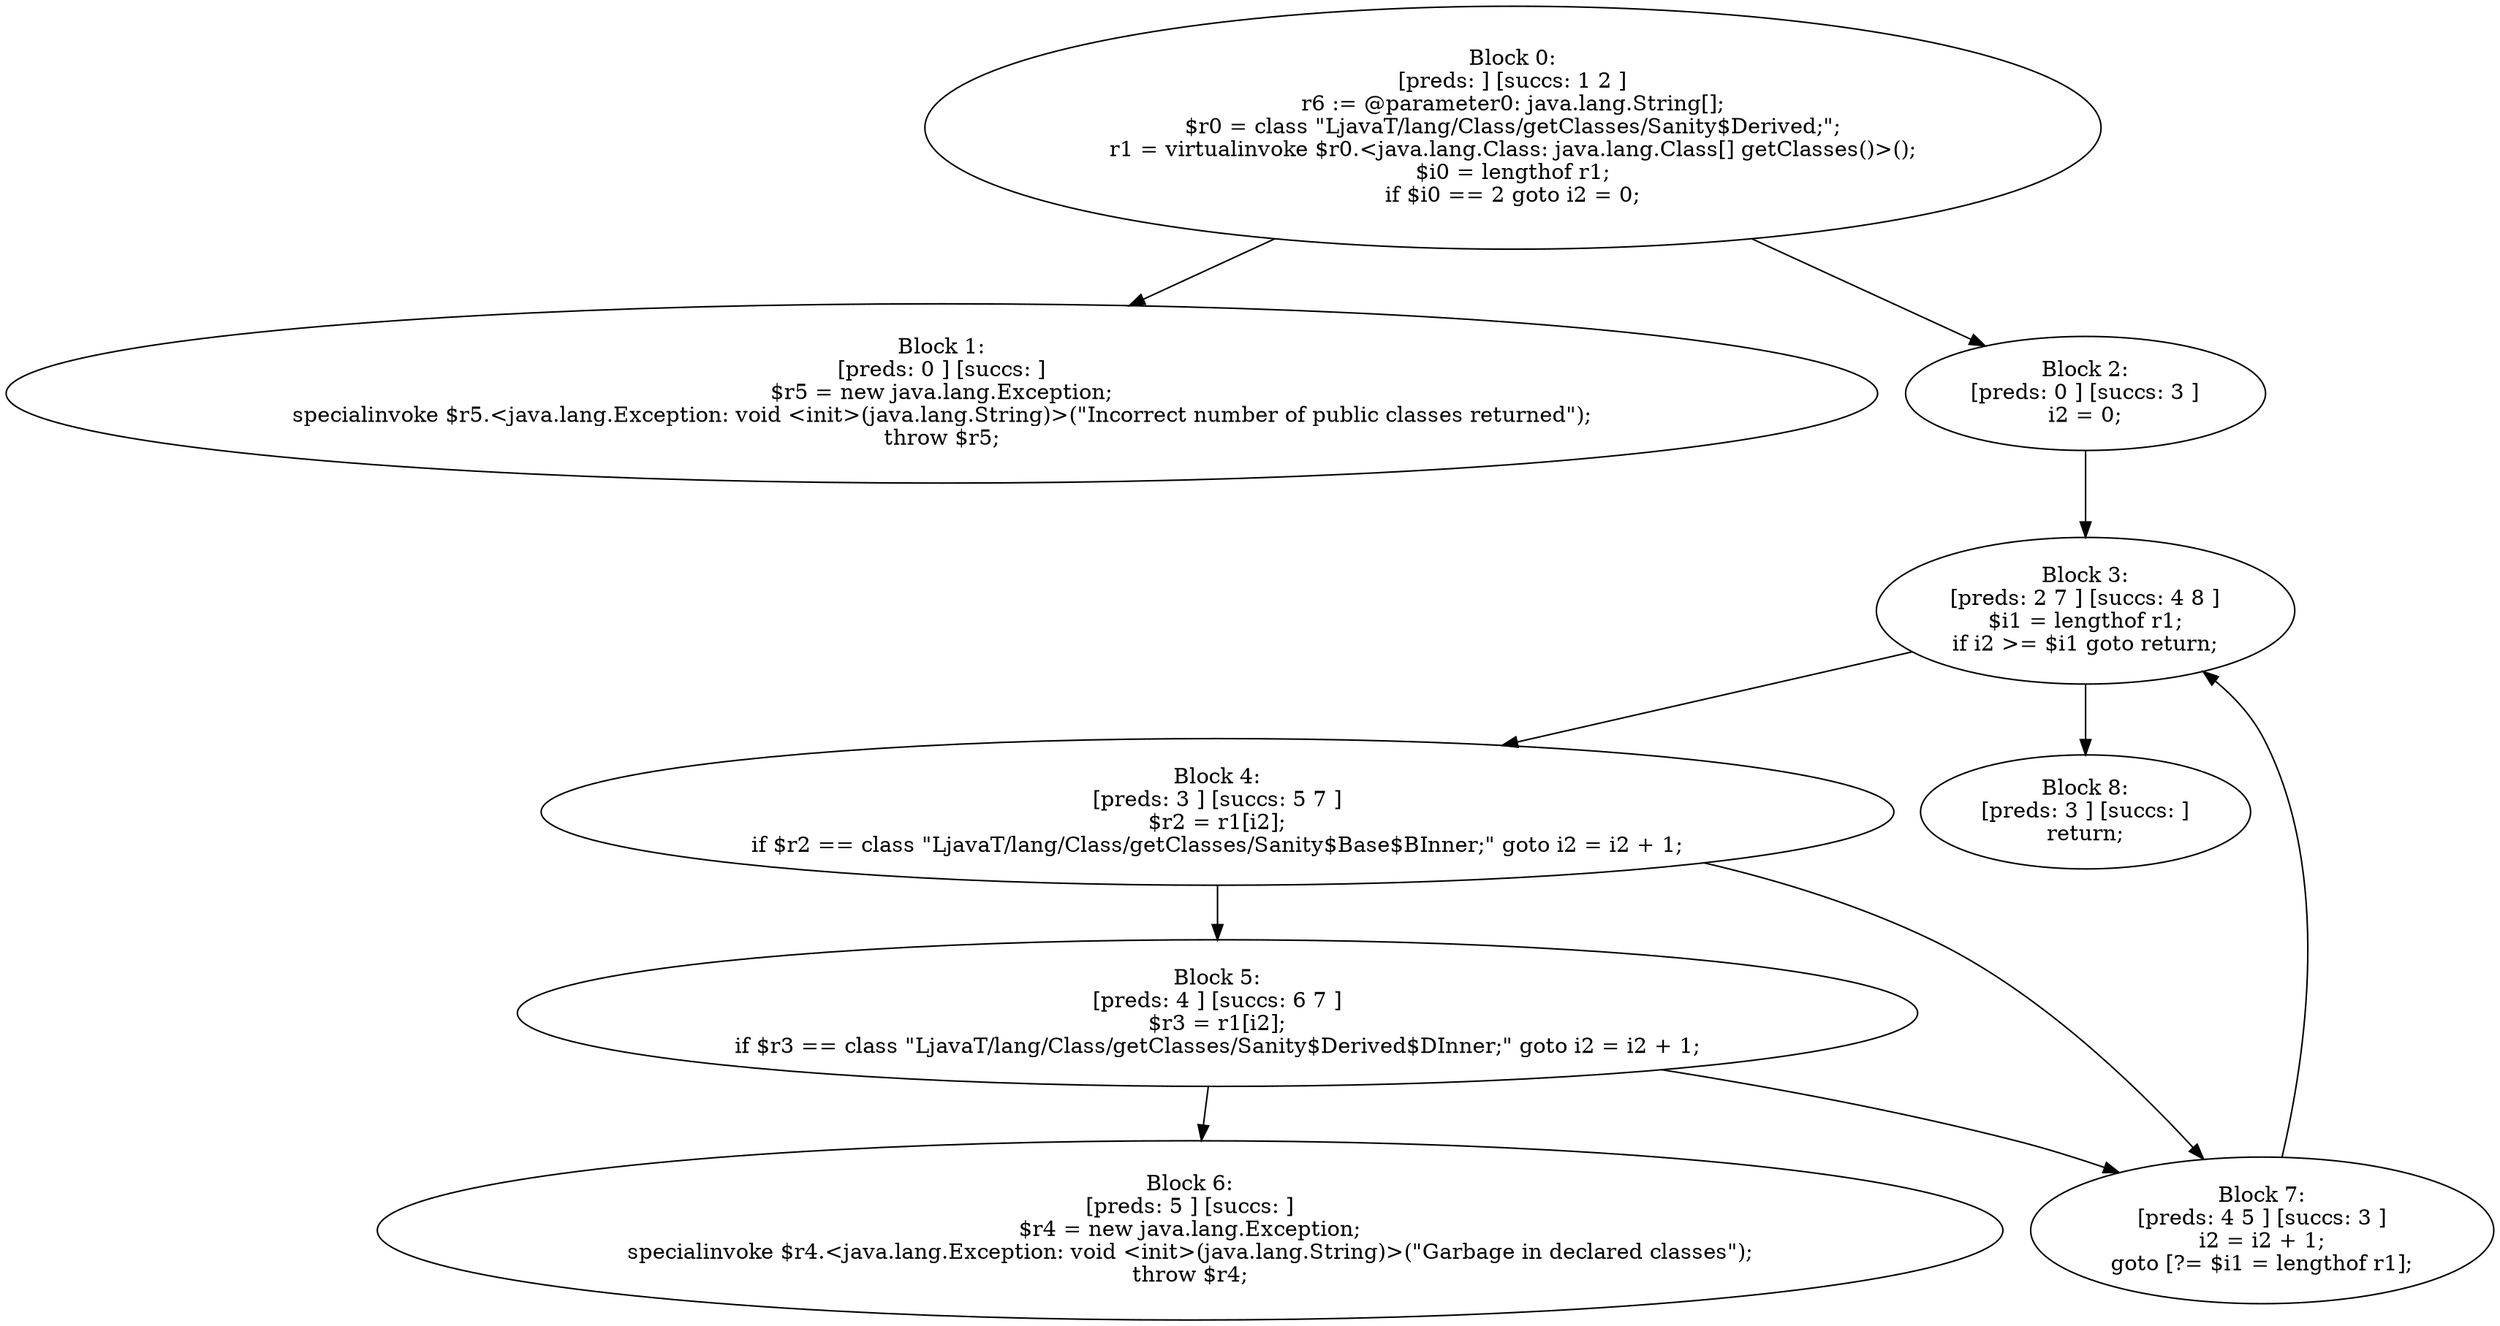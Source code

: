 digraph "unitGraph" {
    "Block 0:
[preds: ] [succs: 1 2 ]
r6 := @parameter0: java.lang.String[];
$r0 = class \"LjavaT/lang/Class/getClasses/Sanity$Derived;\";
r1 = virtualinvoke $r0.<java.lang.Class: java.lang.Class[] getClasses()>();
$i0 = lengthof r1;
if $i0 == 2 goto i2 = 0;
"
    "Block 1:
[preds: 0 ] [succs: ]
$r5 = new java.lang.Exception;
specialinvoke $r5.<java.lang.Exception: void <init>(java.lang.String)>(\"Incorrect number of public classes returned\");
throw $r5;
"
    "Block 2:
[preds: 0 ] [succs: 3 ]
i2 = 0;
"
    "Block 3:
[preds: 2 7 ] [succs: 4 8 ]
$i1 = lengthof r1;
if i2 >= $i1 goto return;
"
    "Block 4:
[preds: 3 ] [succs: 5 7 ]
$r2 = r1[i2];
if $r2 == class \"LjavaT/lang/Class/getClasses/Sanity$Base$BInner;\" goto i2 = i2 + 1;
"
    "Block 5:
[preds: 4 ] [succs: 6 7 ]
$r3 = r1[i2];
if $r3 == class \"LjavaT/lang/Class/getClasses/Sanity$Derived$DInner;\" goto i2 = i2 + 1;
"
    "Block 6:
[preds: 5 ] [succs: ]
$r4 = new java.lang.Exception;
specialinvoke $r4.<java.lang.Exception: void <init>(java.lang.String)>(\"Garbage in declared classes\");
throw $r4;
"
    "Block 7:
[preds: 4 5 ] [succs: 3 ]
i2 = i2 + 1;
goto [?= $i1 = lengthof r1];
"
    "Block 8:
[preds: 3 ] [succs: ]
return;
"
    "Block 0:
[preds: ] [succs: 1 2 ]
r6 := @parameter0: java.lang.String[];
$r0 = class \"LjavaT/lang/Class/getClasses/Sanity$Derived;\";
r1 = virtualinvoke $r0.<java.lang.Class: java.lang.Class[] getClasses()>();
$i0 = lengthof r1;
if $i0 == 2 goto i2 = 0;
"->"Block 1:
[preds: 0 ] [succs: ]
$r5 = new java.lang.Exception;
specialinvoke $r5.<java.lang.Exception: void <init>(java.lang.String)>(\"Incorrect number of public classes returned\");
throw $r5;
";
    "Block 0:
[preds: ] [succs: 1 2 ]
r6 := @parameter0: java.lang.String[];
$r0 = class \"LjavaT/lang/Class/getClasses/Sanity$Derived;\";
r1 = virtualinvoke $r0.<java.lang.Class: java.lang.Class[] getClasses()>();
$i0 = lengthof r1;
if $i0 == 2 goto i2 = 0;
"->"Block 2:
[preds: 0 ] [succs: 3 ]
i2 = 0;
";
    "Block 2:
[preds: 0 ] [succs: 3 ]
i2 = 0;
"->"Block 3:
[preds: 2 7 ] [succs: 4 8 ]
$i1 = lengthof r1;
if i2 >= $i1 goto return;
";
    "Block 3:
[preds: 2 7 ] [succs: 4 8 ]
$i1 = lengthof r1;
if i2 >= $i1 goto return;
"->"Block 4:
[preds: 3 ] [succs: 5 7 ]
$r2 = r1[i2];
if $r2 == class \"LjavaT/lang/Class/getClasses/Sanity$Base$BInner;\" goto i2 = i2 + 1;
";
    "Block 3:
[preds: 2 7 ] [succs: 4 8 ]
$i1 = lengthof r1;
if i2 >= $i1 goto return;
"->"Block 8:
[preds: 3 ] [succs: ]
return;
";
    "Block 4:
[preds: 3 ] [succs: 5 7 ]
$r2 = r1[i2];
if $r2 == class \"LjavaT/lang/Class/getClasses/Sanity$Base$BInner;\" goto i2 = i2 + 1;
"->"Block 5:
[preds: 4 ] [succs: 6 7 ]
$r3 = r1[i2];
if $r3 == class \"LjavaT/lang/Class/getClasses/Sanity$Derived$DInner;\" goto i2 = i2 + 1;
";
    "Block 4:
[preds: 3 ] [succs: 5 7 ]
$r2 = r1[i2];
if $r2 == class \"LjavaT/lang/Class/getClasses/Sanity$Base$BInner;\" goto i2 = i2 + 1;
"->"Block 7:
[preds: 4 5 ] [succs: 3 ]
i2 = i2 + 1;
goto [?= $i1 = lengthof r1];
";
    "Block 5:
[preds: 4 ] [succs: 6 7 ]
$r3 = r1[i2];
if $r3 == class \"LjavaT/lang/Class/getClasses/Sanity$Derived$DInner;\" goto i2 = i2 + 1;
"->"Block 6:
[preds: 5 ] [succs: ]
$r4 = new java.lang.Exception;
specialinvoke $r4.<java.lang.Exception: void <init>(java.lang.String)>(\"Garbage in declared classes\");
throw $r4;
";
    "Block 5:
[preds: 4 ] [succs: 6 7 ]
$r3 = r1[i2];
if $r3 == class \"LjavaT/lang/Class/getClasses/Sanity$Derived$DInner;\" goto i2 = i2 + 1;
"->"Block 7:
[preds: 4 5 ] [succs: 3 ]
i2 = i2 + 1;
goto [?= $i1 = lengthof r1];
";
    "Block 7:
[preds: 4 5 ] [succs: 3 ]
i2 = i2 + 1;
goto [?= $i1 = lengthof r1];
"->"Block 3:
[preds: 2 7 ] [succs: 4 8 ]
$i1 = lengthof r1;
if i2 >= $i1 goto return;
";
}

